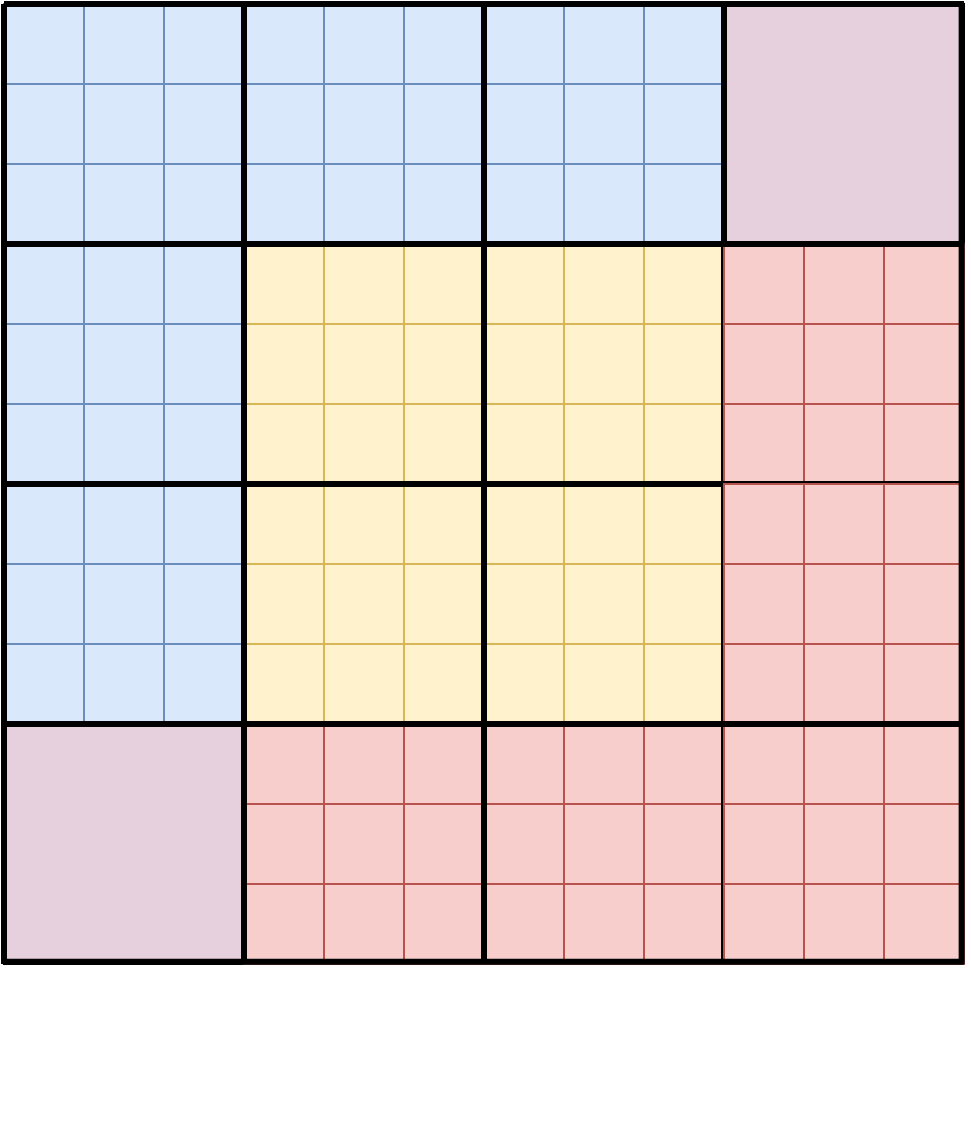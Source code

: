 <mxfile version="24.1.0" type="device">
  <diagram id="7gcUSTIZ7YSJ5vT40chW" name="Page-1">
    <mxGraphModel dx="1434" dy="836" grid="1" gridSize="10" guides="1" tooltips="1" connect="1" arrows="1" fold="1" page="1" pageScale="1" pageWidth="1169" pageHeight="827" math="0" shadow="0">
      <root>
        <mxCell id="0" />
        <mxCell id="1" parent="0" />
        <mxCell id="ttU8PozmgUQWFSr6I-Ll-212" value="" style="rounded=0;whiteSpace=wrap;html=1;fillColor=#E6D0DE;strokeWidth=1;" parent="1" vertex="1">
          <mxGeometry x="520" y="160" width="120" height="120" as="geometry" />
        </mxCell>
        <mxCell id="ttU8PozmgUQWFSr6I-Ll-230" value="" style="rounded=0;whiteSpace=wrap;html=1;fillColor=#E6D0DE;strokeWidth=1;" parent="1" vertex="1">
          <mxGeometry x="160" y="520" width="120" height="120" as="geometry" />
        </mxCell>
        <mxCell id="ttU8PozmgUQWFSr6I-Ll-264" value="" style="group" parent="1" vertex="1" connectable="0">
          <mxGeometry x="160" y="160" width="120" height="120" as="geometry" />
        </mxCell>
        <mxCell id="ttU8PozmgUQWFSr6I-Ll-254" value="&lt;span style=&quot;font-size: 16px;&quot;&gt;&amp;nbsp;&lt;/span&gt;" style="whiteSpace=wrap;html=1;aspect=fixed;container=0;fillColor=#dae8fc;strokeColor=#6c8ebf;" parent="ttU8PozmgUQWFSr6I-Ll-264" vertex="1">
          <mxGeometry width="40" height="40" as="geometry" />
        </mxCell>
        <mxCell id="ttU8PozmgUQWFSr6I-Ll-256" value="&lt;span style=&quot;font-size: 16px;&quot;&gt;&amp;nbsp;&lt;/span&gt;" style="whiteSpace=wrap;html=1;aspect=fixed;container=0;fillColor=#dae8fc;strokeColor=#6c8ebf;" parent="ttU8PozmgUQWFSr6I-Ll-264" vertex="1">
          <mxGeometry x="40" width="40" height="40" as="geometry" />
        </mxCell>
        <mxCell id="ttU8PozmgUQWFSr6I-Ll-257" value="&lt;span style=&quot;font-size: 16px;&quot;&gt;&amp;nbsp;&lt;/span&gt;" style="whiteSpace=wrap;html=1;aspect=fixed;container=0;fillColor=#dae8fc;strokeColor=#6c8ebf;" parent="ttU8PozmgUQWFSr6I-Ll-264" vertex="1">
          <mxGeometry x="80" width="40" height="40" as="geometry" />
        </mxCell>
        <mxCell id="ttU8PozmgUQWFSr6I-Ll-258" value="&lt;span style=&quot;font-size: 16px;&quot;&gt;&amp;nbsp;&lt;/span&gt;" style="whiteSpace=wrap;html=1;aspect=fixed;container=0;fillColor=#dae8fc;strokeColor=#6c8ebf;" parent="ttU8PozmgUQWFSr6I-Ll-264" vertex="1">
          <mxGeometry y="40" width="40" height="40" as="geometry" />
        </mxCell>
        <mxCell id="ttU8PozmgUQWFSr6I-Ll-259" value="&lt;span style=&quot;font-size: 16px;&quot;&gt;&amp;nbsp;&lt;/span&gt;" style="whiteSpace=wrap;html=1;aspect=fixed;container=0;fillColor=#dae8fc;strokeColor=#6c8ebf;" parent="ttU8PozmgUQWFSr6I-Ll-264" vertex="1">
          <mxGeometry x="40" y="40" width="40" height="40" as="geometry" />
        </mxCell>
        <mxCell id="ttU8PozmgUQWFSr6I-Ll-260" value="&lt;span style=&quot;font-size: 16px;&quot;&gt;&amp;nbsp;&lt;/span&gt;" style="whiteSpace=wrap;html=1;aspect=fixed;container=0;fillColor=#dae8fc;strokeColor=#6c8ebf;" parent="ttU8PozmgUQWFSr6I-Ll-264" vertex="1">
          <mxGeometry x="80" y="40" width="40" height="40" as="geometry" />
        </mxCell>
        <mxCell id="ttU8PozmgUQWFSr6I-Ll-261" value="&lt;span style=&quot;font-size: 16px;&quot;&gt;&amp;nbsp;&lt;/span&gt;" style="whiteSpace=wrap;html=1;aspect=fixed;container=0;fillColor=#dae8fc;strokeColor=#6c8ebf;" parent="ttU8PozmgUQWFSr6I-Ll-264" vertex="1">
          <mxGeometry y="80" width="40" height="40" as="geometry" />
        </mxCell>
        <mxCell id="ttU8PozmgUQWFSr6I-Ll-262" value="&lt;span style=&quot;font-size: 16px;&quot;&gt;&amp;nbsp;&lt;/span&gt;" style="whiteSpace=wrap;html=1;aspect=fixed;container=0;fillColor=#dae8fc;strokeColor=#6c8ebf;" parent="ttU8PozmgUQWFSr6I-Ll-264" vertex="1">
          <mxGeometry x="40" y="80" width="40" height="40" as="geometry" />
        </mxCell>
        <mxCell id="ttU8PozmgUQWFSr6I-Ll-263" value="&lt;span style=&quot;font-size: 16px;&quot;&gt;&amp;nbsp;&lt;/span&gt;" style="whiteSpace=wrap;html=1;aspect=fixed;container=0;fillColor=#dae8fc;strokeColor=#6c8ebf;" parent="ttU8PozmgUQWFSr6I-Ll-264" vertex="1">
          <mxGeometry x="80" y="80" width="40" height="40" as="geometry" />
        </mxCell>
        <mxCell id="ttU8PozmgUQWFSr6I-Ll-265" value="" style="group" parent="1" vertex="1" connectable="0">
          <mxGeometry x="280" y="160" width="120" height="120" as="geometry" />
        </mxCell>
        <mxCell id="ttU8PozmgUQWFSr6I-Ll-266" value="&lt;span style=&quot;font-size: 16px;&quot;&gt;&amp;nbsp;&lt;/span&gt;" style="whiteSpace=wrap;html=1;aspect=fixed;container=0;fillColor=#dae8fc;strokeColor=#6c8ebf;" parent="ttU8PozmgUQWFSr6I-Ll-265" vertex="1">
          <mxGeometry width="40" height="40" as="geometry" />
        </mxCell>
        <mxCell id="ttU8PozmgUQWFSr6I-Ll-267" value="&lt;span style=&quot;font-size: 16px;&quot;&gt;&amp;nbsp;&lt;/span&gt;" style="whiteSpace=wrap;html=1;aspect=fixed;container=0;fillColor=#dae8fc;strokeColor=#6c8ebf;" parent="ttU8PozmgUQWFSr6I-Ll-265" vertex="1">
          <mxGeometry x="40" width="40" height="40" as="geometry" />
        </mxCell>
        <mxCell id="ttU8PozmgUQWFSr6I-Ll-268" value="&lt;span style=&quot;font-size: 16px;&quot;&gt;&amp;nbsp;&lt;/span&gt;" style="whiteSpace=wrap;html=1;aspect=fixed;container=0;fillColor=#dae8fc;strokeColor=#6c8ebf;" parent="ttU8PozmgUQWFSr6I-Ll-265" vertex="1">
          <mxGeometry x="80" width="40" height="40" as="geometry" />
        </mxCell>
        <mxCell id="ttU8PozmgUQWFSr6I-Ll-269" value="&lt;span style=&quot;font-size: 16px;&quot;&gt;&amp;nbsp;&lt;/span&gt;" style="whiteSpace=wrap;html=1;aspect=fixed;container=0;fillColor=#dae8fc;strokeColor=#6c8ebf;" parent="ttU8PozmgUQWFSr6I-Ll-265" vertex="1">
          <mxGeometry y="40" width="40" height="40" as="geometry" />
        </mxCell>
        <mxCell id="ttU8PozmgUQWFSr6I-Ll-270" value="&lt;span style=&quot;font-size: 16px;&quot;&gt;&amp;nbsp;&lt;/span&gt;" style="whiteSpace=wrap;html=1;aspect=fixed;container=0;fillColor=#dae8fc;strokeColor=#6c8ebf;" parent="ttU8PozmgUQWFSr6I-Ll-265" vertex="1">
          <mxGeometry x="40" y="40" width="40" height="40" as="geometry" />
        </mxCell>
        <mxCell id="ttU8PozmgUQWFSr6I-Ll-271" value="&lt;span style=&quot;font-size: 16px;&quot;&gt;&amp;nbsp;&lt;/span&gt;" style="whiteSpace=wrap;html=1;aspect=fixed;container=0;fillColor=#dae8fc;strokeColor=#6c8ebf;" parent="ttU8PozmgUQWFSr6I-Ll-265" vertex="1">
          <mxGeometry x="80" y="40" width="40" height="40" as="geometry" />
        </mxCell>
        <mxCell id="ttU8PozmgUQWFSr6I-Ll-272" value="&lt;span style=&quot;font-size: 16px;&quot;&gt;&amp;nbsp;&lt;/span&gt;" style="whiteSpace=wrap;html=1;aspect=fixed;container=0;fillColor=#dae8fc;strokeColor=#6c8ebf;" parent="ttU8PozmgUQWFSr6I-Ll-265" vertex="1">
          <mxGeometry y="80" width="40" height="40" as="geometry" />
        </mxCell>
        <mxCell id="ttU8PozmgUQWFSr6I-Ll-273" value="&lt;span style=&quot;font-size: 16px;&quot;&gt;&amp;nbsp;&lt;/span&gt;" style="whiteSpace=wrap;html=1;aspect=fixed;container=0;fillColor=#dae8fc;strokeColor=#6c8ebf;" parent="ttU8PozmgUQWFSr6I-Ll-265" vertex="1">
          <mxGeometry x="40" y="80" width="40" height="40" as="geometry" />
        </mxCell>
        <mxCell id="ttU8PozmgUQWFSr6I-Ll-274" value="&lt;span style=&quot;font-size: 16px;&quot;&gt;&amp;nbsp;&lt;/span&gt;" style="whiteSpace=wrap;html=1;aspect=fixed;container=0;fillColor=#dae8fc;strokeColor=#6c8ebf;" parent="ttU8PozmgUQWFSr6I-Ll-265" vertex="1">
          <mxGeometry x="80" y="80" width="40" height="40" as="geometry" />
        </mxCell>
        <mxCell id="ttU8PozmgUQWFSr6I-Ll-275" value="" style="group" parent="1" vertex="1" connectable="0">
          <mxGeometry x="400" y="160" width="120" height="120" as="geometry" />
        </mxCell>
        <mxCell id="ttU8PozmgUQWFSr6I-Ll-276" value="&lt;span style=&quot;font-size: 16px;&quot;&gt;&amp;nbsp;&lt;/span&gt;" style="whiteSpace=wrap;html=1;aspect=fixed;container=0;fillColor=#dae8fc;strokeColor=#6c8ebf;" parent="ttU8PozmgUQWFSr6I-Ll-275" vertex="1">
          <mxGeometry width="40" height="40" as="geometry" />
        </mxCell>
        <mxCell id="ttU8PozmgUQWFSr6I-Ll-277" value="&lt;span style=&quot;font-size: 16px;&quot;&gt;&amp;nbsp;&lt;/span&gt;" style="whiteSpace=wrap;html=1;aspect=fixed;container=0;fillColor=#dae8fc;strokeColor=#6c8ebf;" parent="ttU8PozmgUQWFSr6I-Ll-275" vertex="1">
          <mxGeometry x="40" width="40" height="40" as="geometry" />
        </mxCell>
        <mxCell id="ttU8PozmgUQWFSr6I-Ll-278" value="&lt;span style=&quot;font-size: 16px;&quot;&gt;&amp;nbsp;&lt;/span&gt;" style="whiteSpace=wrap;html=1;aspect=fixed;container=0;fillColor=#dae8fc;strokeColor=#6c8ebf;" parent="ttU8PozmgUQWFSr6I-Ll-275" vertex="1">
          <mxGeometry x="80" width="40" height="40" as="geometry" />
        </mxCell>
        <mxCell id="ttU8PozmgUQWFSr6I-Ll-279" value="&lt;span style=&quot;font-size: 16px;&quot;&gt;&amp;nbsp;&lt;/span&gt;" style="whiteSpace=wrap;html=1;aspect=fixed;container=0;fillColor=#dae8fc;strokeColor=#6c8ebf;" parent="ttU8PozmgUQWFSr6I-Ll-275" vertex="1">
          <mxGeometry y="40" width="40" height="40" as="geometry" />
        </mxCell>
        <mxCell id="ttU8PozmgUQWFSr6I-Ll-280" value="&lt;span style=&quot;font-size: 16px;&quot;&gt;&amp;nbsp;&lt;/span&gt;" style="whiteSpace=wrap;html=1;aspect=fixed;container=0;fillColor=#dae8fc;strokeColor=#6c8ebf;" parent="ttU8PozmgUQWFSr6I-Ll-275" vertex="1">
          <mxGeometry x="40" y="40" width="40" height="40" as="geometry" />
        </mxCell>
        <mxCell id="ttU8PozmgUQWFSr6I-Ll-281" value="&lt;span style=&quot;font-size: 16px;&quot;&gt;&amp;nbsp;&lt;/span&gt;" style="whiteSpace=wrap;html=1;aspect=fixed;container=0;fillColor=#dae8fc;strokeColor=#6c8ebf;" parent="ttU8PozmgUQWFSr6I-Ll-275" vertex="1">
          <mxGeometry x="80" y="40" width="40" height="40" as="geometry" />
        </mxCell>
        <mxCell id="ttU8PozmgUQWFSr6I-Ll-282" value="&lt;span style=&quot;font-size: 16px;&quot;&gt;&amp;nbsp;&lt;/span&gt;" style="whiteSpace=wrap;html=1;aspect=fixed;container=0;fillColor=#dae8fc;strokeColor=#6c8ebf;" parent="ttU8PozmgUQWFSr6I-Ll-275" vertex="1">
          <mxGeometry y="80" width="40" height="40" as="geometry" />
        </mxCell>
        <mxCell id="ttU8PozmgUQWFSr6I-Ll-283" value="&lt;span style=&quot;font-size: 16px;&quot;&gt;&amp;nbsp;&lt;/span&gt;" style="whiteSpace=wrap;html=1;aspect=fixed;container=0;fillColor=#dae8fc;strokeColor=#6c8ebf;" parent="ttU8PozmgUQWFSr6I-Ll-275" vertex="1">
          <mxGeometry x="40" y="80" width="40" height="40" as="geometry" />
        </mxCell>
        <mxCell id="ttU8PozmgUQWFSr6I-Ll-284" value="&lt;span style=&quot;font-size: 16px;&quot;&gt;&amp;nbsp;&lt;/span&gt;" style="whiteSpace=wrap;html=1;aspect=fixed;container=0;fillColor=#dae8fc;strokeColor=#6c8ebf;" parent="ttU8PozmgUQWFSr6I-Ll-275" vertex="1">
          <mxGeometry x="80" y="80" width="40" height="40" as="geometry" />
        </mxCell>
        <mxCell id="ttU8PozmgUQWFSr6I-Ll-295" value="" style="group" parent="1" vertex="1" connectable="0">
          <mxGeometry x="160" y="280" width="120" height="120" as="geometry" />
        </mxCell>
        <mxCell id="ttU8PozmgUQWFSr6I-Ll-296" value="&lt;span style=&quot;font-size: 16px;&quot;&gt;&amp;nbsp;&lt;/span&gt;" style="whiteSpace=wrap;html=1;aspect=fixed;container=0;fillColor=#dae8fc;strokeColor=#6c8ebf;" parent="ttU8PozmgUQWFSr6I-Ll-295" vertex="1">
          <mxGeometry width="40" height="40" as="geometry" />
        </mxCell>
        <mxCell id="ttU8PozmgUQWFSr6I-Ll-297" value="&lt;span style=&quot;font-size: 16px;&quot;&gt;&amp;nbsp;&lt;/span&gt;" style="whiteSpace=wrap;html=1;aspect=fixed;container=0;fillColor=#dae8fc;strokeColor=#6c8ebf;" parent="ttU8PozmgUQWFSr6I-Ll-295" vertex="1">
          <mxGeometry x="40" width="40" height="40" as="geometry" />
        </mxCell>
        <mxCell id="ttU8PozmgUQWFSr6I-Ll-298" value="&lt;span style=&quot;font-size: 16px;&quot;&gt;&amp;nbsp;&lt;/span&gt;" style="whiteSpace=wrap;html=1;aspect=fixed;container=0;fillColor=#dae8fc;strokeColor=#6c8ebf;" parent="ttU8PozmgUQWFSr6I-Ll-295" vertex="1">
          <mxGeometry x="80" width="40" height="40" as="geometry" />
        </mxCell>
        <mxCell id="ttU8PozmgUQWFSr6I-Ll-299" value="&lt;span style=&quot;font-size: 16px;&quot;&gt;&amp;nbsp;&lt;/span&gt;" style="whiteSpace=wrap;html=1;aspect=fixed;container=0;fillColor=#dae8fc;strokeColor=#6c8ebf;" parent="ttU8PozmgUQWFSr6I-Ll-295" vertex="1">
          <mxGeometry y="40" width="40" height="40" as="geometry" />
        </mxCell>
        <mxCell id="ttU8PozmgUQWFSr6I-Ll-300" value="&lt;span style=&quot;font-size: 16px;&quot;&gt;&amp;nbsp;&lt;/span&gt;" style="whiteSpace=wrap;html=1;aspect=fixed;container=0;fillColor=#dae8fc;strokeColor=#6c8ebf;" parent="ttU8PozmgUQWFSr6I-Ll-295" vertex="1">
          <mxGeometry x="40" y="40" width="40" height="40" as="geometry" />
        </mxCell>
        <mxCell id="ttU8PozmgUQWFSr6I-Ll-301" value="&lt;span style=&quot;font-size: 16px;&quot;&gt;&amp;nbsp;&lt;/span&gt;" style="whiteSpace=wrap;html=1;aspect=fixed;container=0;fillColor=#dae8fc;strokeColor=#6c8ebf;" parent="ttU8PozmgUQWFSr6I-Ll-295" vertex="1">
          <mxGeometry x="80" y="40" width="40" height="40" as="geometry" />
        </mxCell>
        <mxCell id="ttU8PozmgUQWFSr6I-Ll-302" value="&lt;span style=&quot;font-size: 16px;&quot;&gt;&amp;nbsp;&lt;/span&gt;" style="whiteSpace=wrap;html=1;aspect=fixed;container=0;fillColor=#dae8fc;strokeColor=#6c8ebf;" parent="ttU8PozmgUQWFSr6I-Ll-295" vertex="1">
          <mxGeometry y="80" width="40" height="40" as="geometry" />
        </mxCell>
        <mxCell id="ttU8PozmgUQWFSr6I-Ll-303" value="&lt;span style=&quot;font-size: 16px;&quot;&gt;&amp;nbsp;&lt;/span&gt;" style="whiteSpace=wrap;html=1;aspect=fixed;container=0;fillColor=#dae8fc;strokeColor=#6c8ebf;" parent="ttU8PozmgUQWFSr6I-Ll-295" vertex="1">
          <mxGeometry x="40" y="80" width="40" height="40" as="geometry" />
        </mxCell>
        <mxCell id="ttU8PozmgUQWFSr6I-Ll-304" value="&lt;span style=&quot;font-size: 16px;&quot;&gt;&amp;nbsp;&lt;/span&gt;" style="whiteSpace=wrap;html=1;aspect=fixed;container=0;fillColor=#dae8fc;strokeColor=#6c8ebf;" parent="ttU8PozmgUQWFSr6I-Ll-295" vertex="1">
          <mxGeometry x="80" y="80" width="40" height="40" as="geometry" />
        </mxCell>
        <mxCell id="ttU8PozmgUQWFSr6I-Ll-305" value="" style="group" parent="1" vertex="1" connectable="0">
          <mxGeometry x="280" y="280" width="120" height="120" as="geometry" />
        </mxCell>
        <mxCell id="ttU8PozmgUQWFSr6I-Ll-306" value="&lt;span style=&quot;font-size: 16px;&quot;&gt;&amp;nbsp;&lt;/span&gt;" style="whiteSpace=wrap;html=1;aspect=fixed;container=0;fillColor=#fff2cc;strokeColor=#d6b656;" parent="ttU8PozmgUQWFSr6I-Ll-305" vertex="1">
          <mxGeometry width="40" height="40" as="geometry" />
        </mxCell>
        <mxCell id="ttU8PozmgUQWFSr6I-Ll-307" value="&lt;span style=&quot;font-size: 16px;&quot;&gt;&amp;nbsp;&lt;/span&gt;" style="whiteSpace=wrap;html=1;aspect=fixed;container=0;fillColor=#fff2cc;strokeColor=#d6b656;" parent="ttU8PozmgUQWFSr6I-Ll-305" vertex="1">
          <mxGeometry x="40" width="40" height="40" as="geometry" />
        </mxCell>
        <mxCell id="ttU8PozmgUQWFSr6I-Ll-308" value="&lt;span style=&quot;font-size: 16px;&quot;&gt;&amp;nbsp;&lt;/span&gt;" style="whiteSpace=wrap;html=1;aspect=fixed;container=0;fillColor=#fff2cc;strokeColor=#d6b656;" parent="ttU8PozmgUQWFSr6I-Ll-305" vertex="1">
          <mxGeometry x="80" width="40" height="40" as="geometry" />
        </mxCell>
        <mxCell id="ttU8PozmgUQWFSr6I-Ll-309" value="&lt;span style=&quot;font-size: 16px;&quot;&gt;&amp;nbsp;&lt;/span&gt;" style="whiteSpace=wrap;html=1;aspect=fixed;container=0;fillColor=#fff2cc;strokeColor=#d6b656;" parent="ttU8PozmgUQWFSr6I-Ll-305" vertex="1">
          <mxGeometry y="40" width="40" height="40" as="geometry" />
        </mxCell>
        <mxCell id="ttU8PozmgUQWFSr6I-Ll-310" value="&lt;span style=&quot;font-size: 16px;&quot;&gt;&amp;nbsp;&lt;/span&gt;" style="whiteSpace=wrap;html=1;aspect=fixed;container=0;fillColor=#fff2cc;strokeColor=#d6b656;" parent="ttU8PozmgUQWFSr6I-Ll-305" vertex="1">
          <mxGeometry x="40" y="40" width="40" height="40" as="geometry" />
        </mxCell>
        <mxCell id="ttU8PozmgUQWFSr6I-Ll-311" value="&lt;span style=&quot;font-size: 16px;&quot;&gt;&amp;nbsp;&lt;/span&gt;" style="whiteSpace=wrap;html=1;aspect=fixed;container=0;fillColor=#fff2cc;strokeColor=#d6b656;" parent="ttU8PozmgUQWFSr6I-Ll-305" vertex="1">
          <mxGeometry x="80" y="40" width="40" height="40" as="geometry" />
        </mxCell>
        <mxCell id="ttU8PozmgUQWFSr6I-Ll-312" value="&lt;span style=&quot;font-size: 16px;&quot;&gt;&amp;nbsp;&lt;/span&gt;" style="whiteSpace=wrap;html=1;aspect=fixed;container=0;fillColor=#fff2cc;strokeColor=#d6b656;" parent="ttU8PozmgUQWFSr6I-Ll-305" vertex="1">
          <mxGeometry y="80" width="40" height="40" as="geometry" />
        </mxCell>
        <mxCell id="ttU8PozmgUQWFSr6I-Ll-313" value="&lt;span style=&quot;font-size: 16px;&quot;&gt;&amp;nbsp;&lt;/span&gt;" style="whiteSpace=wrap;html=1;aspect=fixed;container=0;fillColor=#fff2cc;strokeColor=#d6b656;" parent="ttU8PozmgUQWFSr6I-Ll-305" vertex="1">
          <mxGeometry x="40" y="80" width="40" height="40" as="geometry" />
        </mxCell>
        <mxCell id="ttU8PozmgUQWFSr6I-Ll-314" value="&lt;span style=&quot;font-size: 16px;&quot;&gt;&amp;nbsp;&lt;/span&gt;" style="whiteSpace=wrap;html=1;aspect=fixed;container=0;fillColor=#fff2cc;strokeColor=#d6b656;" parent="ttU8PozmgUQWFSr6I-Ll-305" vertex="1">
          <mxGeometry x="80" y="80" width="40" height="40" as="geometry" />
        </mxCell>
        <mxCell id="ttU8PozmgUQWFSr6I-Ll-315" value="" style="group" parent="1" vertex="1" connectable="0">
          <mxGeometry x="400" y="280" width="120" height="240" as="geometry" />
        </mxCell>
        <mxCell id="ttU8PozmgUQWFSr6I-Ll-316" value="&lt;span style=&quot;font-size: 16px;&quot;&gt;&amp;nbsp;&lt;/span&gt;" style="whiteSpace=wrap;html=1;aspect=fixed;container=0;fillColor=#fff2cc;strokeColor=#d6b656;" parent="ttU8PozmgUQWFSr6I-Ll-315" vertex="1">
          <mxGeometry width="40" height="40" as="geometry" />
        </mxCell>
        <mxCell id="ttU8PozmgUQWFSr6I-Ll-317" value="&lt;span style=&quot;font-size: 16px;&quot;&gt;&amp;nbsp;&lt;/span&gt;" style="whiteSpace=wrap;html=1;aspect=fixed;container=0;fillColor=#fff2cc;strokeColor=#d6b656;" parent="ttU8PozmgUQWFSr6I-Ll-315" vertex="1">
          <mxGeometry x="40" width="40" height="40" as="geometry" />
        </mxCell>
        <mxCell id="ttU8PozmgUQWFSr6I-Ll-318" value="&lt;span style=&quot;font-size: 16px;&quot;&gt;&amp;nbsp;&lt;/span&gt;" style="whiteSpace=wrap;html=1;aspect=fixed;container=0;fillColor=#fff2cc;strokeColor=#d6b656;" parent="ttU8PozmgUQWFSr6I-Ll-315" vertex="1">
          <mxGeometry x="80" width="40" height="40" as="geometry" />
        </mxCell>
        <mxCell id="ttU8PozmgUQWFSr6I-Ll-319" value="&lt;span style=&quot;font-size: 16px;&quot;&gt;&amp;nbsp;&lt;/span&gt;" style="whiteSpace=wrap;html=1;aspect=fixed;container=0;fillColor=#fff2cc;strokeColor=#d6b656;" parent="ttU8PozmgUQWFSr6I-Ll-315" vertex="1">
          <mxGeometry y="40" width="40" height="40" as="geometry" />
        </mxCell>
        <mxCell id="ttU8PozmgUQWFSr6I-Ll-320" value="&lt;span style=&quot;font-size: 16px;&quot;&gt;&amp;nbsp;&lt;/span&gt;" style="whiteSpace=wrap;html=1;aspect=fixed;container=0;fillColor=#fff2cc;strokeColor=#d6b656;" parent="ttU8PozmgUQWFSr6I-Ll-315" vertex="1">
          <mxGeometry x="40" y="40" width="40" height="40" as="geometry" />
        </mxCell>
        <mxCell id="ttU8PozmgUQWFSr6I-Ll-321" value="&lt;span style=&quot;font-size: 16px;&quot;&gt;&amp;nbsp;&lt;/span&gt;" style="whiteSpace=wrap;html=1;aspect=fixed;container=0;fillColor=#fff2cc;strokeColor=#d6b656;" parent="ttU8PozmgUQWFSr6I-Ll-315" vertex="1">
          <mxGeometry x="80" y="40" width="40" height="40" as="geometry" />
        </mxCell>
        <mxCell id="ttU8PozmgUQWFSr6I-Ll-322" value="&lt;span style=&quot;font-size: 16px;&quot;&gt;&amp;nbsp;&lt;/span&gt;" style="whiteSpace=wrap;html=1;aspect=fixed;container=0;fillColor=#fff2cc;strokeColor=#d6b656;" parent="ttU8PozmgUQWFSr6I-Ll-315" vertex="1">
          <mxGeometry y="80" width="40" height="40" as="geometry" />
        </mxCell>
        <mxCell id="ttU8PozmgUQWFSr6I-Ll-323" value="&lt;span style=&quot;font-size: 16px;&quot;&gt;&amp;nbsp;&lt;/span&gt;" style="whiteSpace=wrap;html=1;aspect=fixed;container=0;fillColor=#fff2cc;strokeColor=#d6b656;" parent="ttU8PozmgUQWFSr6I-Ll-315" vertex="1">
          <mxGeometry x="40" y="80" width="40" height="40" as="geometry" />
        </mxCell>
        <mxCell id="ttU8PozmgUQWFSr6I-Ll-324" value="&lt;span style=&quot;font-size: 16px;&quot;&gt;&amp;nbsp;&lt;/span&gt;" style="whiteSpace=wrap;html=1;aspect=fixed;container=0;fillColor=#fff2cc;strokeColor=#d6b656;" parent="ttU8PozmgUQWFSr6I-Ll-315" vertex="1">
          <mxGeometry x="80" y="80" width="40" height="40" as="geometry" />
        </mxCell>
        <mxCell id="ttU8PozmgUQWFSr6I-Ll-325" value="" style="group" parent="1" vertex="1" connectable="0">
          <mxGeometry x="160" y="400" width="120" height="120" as="geometry" />
        </mxCell>
        <mxCell id="ttU8PozmgUQWFSr6I-Ll-326" value="&lt;span style=&quot;font-size: 16px;&quot;&gt;&amp;nbsp;&lt;/span&gt;" style="whiteSpace=wrap;html=1;aspect=fixed;container=0;fillColor=#dae8fc;strokeColor=#6c8ebf;" parent="ttU8PozmgUQWFSr6I-Ll-325" vertex="1">
          <mxGeometry width="40" height="40" as="geometry" />
        </mxCell>
        <mxCell id="ttU8PozmgUQWFSr6I-Ll-327" value="&lt;span style=&quot;font-size: 16px;&quot;&gt;&amp;nbsp;&lt;/span&gt;" style="whiteSpace=wrap;html=1;aspect=fixed;container=0;fillColor=#dae8fc;strokeColor=#6c8ebf;" parent="ttU8PozmgUQWFSr6I-Ll-325" vertex="1">
          <mxGeometry x="40" width="40" height="40" as="geometry" />
        </mxCell>
        <mxCell id="ttU8PozmgUQWFSr6I-Ll-328" value="&lt;span style=&quot;font-size: 16px;&quot;&gt;&amp;nbsp;&lt;/span&gt;" style="whiteSpace=wrap;html=1;aspect=fixed;container=0;fillColor=#dae8fc;strokeColor=#6c8ebf;" parent="ttU8PozmgUQWFSr6I-Ll-325" vertex="1">
          <mxGeometry x="80" width="40" height="40" as="geometry" />
        </mxCell>
        <mxCell id="ttU8PozmgUQWFSr6I-Ll-329" value="&lt;span style=&quot;font-size: 16px;&quot;&gt;&amp;nbsp;&lt;/span&gt;" style="whiteSpace=wrap;html=1;aspect=fixed;container=0;fillColor=#dae8fc;strokeColor=#6c8ebf;" parent="ttU8PozmgUQWFSr6I-Ll-325" vertex="1">
          <mxGeometry y="40" width="40" height="40" as="geometry" />
        </mxCell>
        <mxCell id="ttU8PozmgUQWFSr6I-Ll-330" value="&lt;span style=&quot;font-size: 16px;&quot;&gt;&amp;nbsp;&lt;/span&gt;" style="whiteSpace=wrap;html=1;aspect=fixed;container=0;fillColor=#dae8fc;strokeColor=#6c8ebf;" parent="ttU8PozmgUQWFSr6I-Ll-325" vertex="1">
          <mxGeometry x="40" y="40" width="40" height="40" as="geometry" />
        </mxCell>
        <mxCell id="ttU8PozmgUQWFSr6I-Ll-331" value="&lt;span style=&quot;font-size: 16px;&quot;&gt;&amp;nbsp;&lt;/span&gt;" style="whiteSpace=wrap;html=1;aspect=fixed;container=0;fillColor=#dae8fc;strokeColor=#6c8ebf;" parent="ttU8PozmgUQWFSr6I-Ll-325" vertex="1">
          <mxGeometry x="80" y="40" width="40" height="40" as="geometry" />
        </mxCell>
        <mxCell id="ttU8PozmgUQWFSr6I-Ll-332" value="&lt;span style=&quot;font-size: 16px;&quot;&gt;&amp;nbsp;&lt;/span&gt;" style="whiteSpace=wrap;html=1;aspect=fixed;container=0;fillColor=#dae8fc;strokeColor=#6c8ebf;" parent="ttU8PozmgUQWFSr6I-Ll-325" vertex="1">
          <mxGeometry y="80" width="40" height="40" as="geometry" />
        </mxCell>
        <mxCell id="ttU8PozmgUQWFSr6I-Ll-333" value="&lt;span style=&quot;font-size: 16px;&quot;&gt;&amp;nbsp;&lt;/span&gt;" style="whiteSpace=wrap;html=1;aspect=fixed;container=0;fillColor=#dae8fc;strokeColor=#6c8ebf;" parent="ttU8PozmgUQWFSr6I-Ll-325" vertex="1">
          <mxGeometry x="40" y="80" width="40" height="40" as="geometry" />
        </mxCell>
        <mxCell id="ttU8PozmgUQWFSr6I-Ll-334" value="&lt;span style=&quot;font-size: 16px;&quot;&gt;&amp;nbsp;&lt;/span&gt;" style="whiteSpace=wrap;html=1;aspect=fixed;container=0;fillColor=#dae8fc;strokeColor=#6c8ebf;" parent="ttU8PozmgUQWFSr6I-Ll-325" vertex="1">
          <mxGeometry x="80" y="80" width="40" height="40" as="geometry" />
        </mxCell>
        <mxCell id="ttU8PozmgUQWFSr6I-Ll-335" value="" style="group" parent="1" vertex="1" connectable="0">
          <mxGeometry x="280" y="400" width="120" height="120" as="geometry" />
        </mxCell>
        <mxCell id="ttU8PozmgUQWFSr6I-Ll-336" value="&lt;span style=&quot;font-size: 16px;&quot;&gt;&amp;nbsp;&lt;/span&gt;" style="whiteSpace=wrap;html=1;aspect=fixed;container=0;fillColor=#fff2cc;strokeColor=#d6b656;" parent="ttU8PozmgUQWFSr6I-Ll-335" vertex="1">
          <mxGeometry width="40" height="40" as="geometry" />
        </mxCell>
        <mxCell id="ttU8PozmgUQWFSr6I-Ll-337" value="&lt;span style=&quot;font-size: 16px;&quot;&gt;&amp;nbsp;&lt;/span&gt;" style="whiteSpace=wrap;html=1;aspect=fixed;container=0;fillColor=#fff2cc;strokeColor=#d6b656;" parent="ttU8PozmgUQWFSr6I-Ll-335" vertex="1">
          <mxGeometry x="40" width="40" height="40" as="geometry" />
        </mxCell>
        <mxCell id="ttU8PozmgUQWFSr6I-Ll-338" value="&lt;span style=&quot;font-size: 16px;&quot;&gt;&amp;nbsp;&lt;/span&gt;" style="whiteSpace=wrap;html=1;aspect=fixed;container=0;fillColor=#fff2cc;strokeColor=#d6b656;" parent="ttU8PozmgUQWFSr6I-Ll-335" vertex="1">
          <mxGeometry x="80" width="40" height="40" as="geometry" />
        </mxCell>
        <mxCell id="ttU8PozmgUQWFSr6I-Ll-339" value="&lt;span style=&quot;font-size: 16px;&quot;&gt;&amp;nbsp;&lt;/span&gt;" style="whiteSpace=wrap;html=1;aspect=fixed;container=0;fillColor=#fff2cc;strokeColor=#d6b656;" parent="ttU8PozmgUQWFSr6I-Ll-335" vertex="1">
          <mxGeometry y="40" width="40" height="40" as="geometry" />
        </mxCell>
        <mxCell id="ttU8PozmgUQWFSr6I-Ll-340" value="&lt;span style=&quot;font-size: 16px;&quot;&gt;&amp;nbsp;&lt;/span&gt;" style="whiteSpace=wrap;html=1;aspect=fixed;container=0;fillColor=#fff2cc;strokeColor=#d6b656;" parent="ttU8PozmgUQWFSr6I-Ll-335" vertex="1">
          <mxGeometry x="40" y="40" width="40" height="40" as="geometry" />
        </mxCell>
        <mxCell id="ttU8PozmgUQWFSr6I-Ll-341" value="&lt;span style=&quot;font-size: 16px;&quot;&gt;&amp;nbsp;&lt;/span&gt;" style="whiteSpace=wrap;html=1;aspect=fixed;container=0;fillColor=#fff2cc;strokeColor=#d6b656;" parent="ttU8PozmgUQWFSr6I-Ll-335" vertex="1">
          <mxGeometry x="80" y="40" width="40" height="40" as="geometry" />
        </mxCell>
        <mxCell id="ttU8PozmgUQWFSr6I-Ll-342" value="&lt;span style=&quot;font-size: 16px;&quot;&gt;&amp;nbsp;&lt;/span&gt;" style="whiteSpace=wrap;html=1;aspect=fixed;container=0;fillColor=#fff2cc;strokeColor=#d6b656;" parent="ttU8PozmgUQWFSr6I-Ll-335" vertex="1">
          <mxGeometry y="80" width="40" height="40" as="geometry" />
        </mxCell>
        <mxCell id="ttU8PozmgUQWFSr6I-Ll-343" value="&lt;span style=&quot;font-size: 16px;&quot;&gt;&amp;nbsp;&lt;/span&gt;" style="whiteSpace=wrap;html=1;aspect=fixed;container=0;fillColor=#fff2cc;strokeColor=#d6b656;" parent="ttU8PozmgUQWFSr6I-Ll-335" vertex="1">
          <mxGeometry x="40" y="80" width="40" height="40" as="geometry" />
        </mxCell>
        <mxCell id="ttU8PozmgUQWFSr6I-Ll-344" value="&lt;span style=&quot;font-size: 16px;&quot;&gt;&amp;nbsp;&lt;/span&gt;" style="whiteSpace=wrap;html=1;aspect=fixed;container=0;fillColor=#fff2cc;strokeColor=#d6b656;" parent="ttU8PozmgUQWFSr6I-Ll-335" vertex="1">
          <mxGeometry x="80" y="80" width="40" height="40" as="geometry" />
        </mxCell>
        <mxCell id="ttU8PozmgUQWFSr6I-Ll-345" value="" style="group" parent="1" vertex="1" connectable="0">
          <mxGeometry x="400" y="400" width="120" height="120" as="geometry" />
        </mxCell>
        <mxCell id="ttU8PozmgUQWFSr6I-Ll-346" value="&lt;span style=&quot;font-size: 16px;&quot;&gt;&amp;nbsp;&lt;/span&gt;" style="whiteSpace=wrap;html=1;aspect=fixed;container=0;fillColor=#fff2cc;strokeColor=#d6b656;" parent="ttU8PozmgUQWFSr6I-Ll-345" vertex="1">
          <mxGeometry width="40" height="40" as="geometry" />
        </mxCell>
        <mxCell id="ttU8PozmgUQWFSr6I-Ll-347" value="&lt;span style=&quot;font-size: 16px;&quot;&gt;&amp;nbsp;&lt;/span&gt;" style="whiteSpace=wrap;html=1;aspect=fixed;container=0;fillColor=#fff2cc;strokeColor=#d6b656;" parent="ttU8PozmgUQWFSr6I-Ll-345" vertex="1">
          <mxGeometry x="40" width="40" height="40" as="geometry" />
        </mxCell>
        <mxCell id="ttU8PozmgUQWFSr6I-Ll-348" value="&lt;span style=&quot;font-size: 16px;&quot;&gt;&amp;nbsp;&lt;/span&gt;" style="whiteSpace=wrap;html=1;aspect=fixed;container=0;fillColor=#fff2cc;strokeColor=#d6b656;" parent="ttU8PozmgUQWFSr6I-Ll-345" vertex="1">
          <mxGeometry x="80" width="40" height="40" as="geometry" />
        </mxCell>
        <mxCell id="ttU8PozmgUQWFSr6I-Ll-349" value="&lt;span style=&quot;font-size: 16px;&quot;&gt;&amp;nbsp;&lt;/span&gt;" style="whiteSpace=wrap;html=1;aspect=fixed;container=0;fillColor=#fff2cc;strokeColor=#d6b656;" parent="ttU8PozmgUQWFSr6I-Ll-345" vertex="1">
          <mxGeometry y="40" width="40" height="40" as="geometry" />
        </mxCell>
        <mxCell id="ttU8PozmgUQWFSr6I-Ll-350" value="&lt;span style=&quot;font-size: 16px;&quot;&gt;&amp;nbsp;&lt;/span&gt;" style="whiteSpace=wrap;html=1;aspect=fixed;container=0;fillColor=#fff2cc;strokeColor=#d6b656;" parent="ttU8PozmgUQWFSr6I-Ll-345" vertex="1">
          <mxGeometry x="40" y="40" width="40" height="40" as="geometry" />
        </mxCell>
        <mxCell id="ttU8PozmgUQWFSr6I-Ll-351" value="&lt;span style=&quot;font-size: 16px;&quot;&gt;&amp;nbsp;&lt;/span&gt;" style="whiteSpace=wrap;html=1;aspect=fixed;container=0;fillColor=#fff2cc;strokeColor=#d6b656;" parent="ttU8PozmgUQWFSr6I-Ll-345" vertex="1">
          <mxGeometry x="80" y="40" width="40" height="40" as="geometry" />
        </mxCell>
        <mxCell id="ttU8PozmgUQWFSr6I-Ll-352" value="&lt;span style=&quot;font-size: 16px;&quot;&gt;&amp;nbsp;&lt;/span&gt;" style="whiteSpace=wrap;html=1;aspect=fixed;container=0;fillColor=#fff2cc;strokeColor=#d6b656;" parent="ttU8PozmgUQWFSr6I-Ll-345" vertex="1">
          <mxGeometry y="80" width="40" height="40" as="geometry" />
        </mxCell>
        <mxCell id="ttU8PozmgUQWFSr6I-Ll-353" value="&lt;span style=&quot;font-size: 16px;&quot;&gt;&amp;nbsp;&lt;/span&gt;" style="whiteSpace=wrap;html=1;aspect=fixed;container=0;fillColor=#fff2cc;strokeColor=#d6b656;" parent="ttU8PozmgUQWFSr6I-Ll-345" vertex="1">
          <mxGeometry x="40" y="80" width="40" height="40" as="geometry" />
        </mxCell>
        <mxCell id="ttU8PozmgUQWFSr6I-Ll-354" value="&lt;span style=&quot;font-size: 16px;&quot;&gt;&amp;nbsp;&lt;/span&gt;" style="whiteSpace=wrap;html=1;aspect=fixed;container=0;fillColor=#fff2cc;strokeColor=#d6b656;" parent="ttU8PozmgUQWFSr6I-Ll-345" vertex="1">
          <mxGeometry x="80" y="80" width="40" height="40" as="geometry" />
        </mxCell>
        <mxCell id="ttU8PozmgUQWFSr6I-Ll-355" value="" style="group" parent="1" vertex="1" connectable="0">
          <mxGeometry x="280" y="520" width="120" height="120" as="geometry" />
        </mxCell>
        <mxCell id="ttU8PozmgUQWFSr6I-Ll-356" value="&lt;span style=&quot;font-size: 16px;&quot;&gt;&amp;nbsp;&lt;/span&gt;" style="whiteSpace=wrap;html=1;aspect=fixed;container=0;fillColor=#f8cecc;strokeColor=#b85450;" parent="ttU8PozmgUQWFSr6I-Ll-355" vertex="1">
          <mxGeometry width="40" height="40" as="geometry" />
        </mxCell>
        <mxCell id="ttU8PozmgUQWFSr6I-Ll-357" value="&lt;span style=&quot;font-size: 16px;&quot;&gt;&amp;nbsp;&lt;/span&gt;" style="whiteSpace=wrap;html=1;aspect=fixed;container=0;fillColor=#f8cecc;strokeColor=#b85450;" parent="ttU8PozmgUQWFSr6I-Ll-355" vertex="1">
          <mxGeometry x="40" width="40" height="40" as="geometry" />
        </mxCell>
        <mxCell id="ttU8PozmgUQWFSr6I-Ll-358" value="&lt;span style=&quot;font-size: 16px;&quot;&gt;&amp;nbsp;&lt;/span&gt;" style="whiteSpace=wrap;html=1;aspect=fixed;container=0;fillColor=#f8cecc;strokeColor=#b85450;" parent="ttU8PozmgUQWFSr6I-Ll-355" vertex="1">
          <mxGeometry x="80" width="40" height="40" as="geometry" />
        </mxCell>
        <mxCell id="ttU8PozmgUQWFSr6I-Ll-359" value="&lt;span style=&quot;font-size: 16px;&quot;&gt;&amp;nbsp;&lt;/span&gt;" style="whiteSpace=wrap;html=1;aspect=fixed;container=0;fillColor=#f8cecc;strokeColor=#b85450;" parent="ttU8PozmgUQWFSr6I-Ll-355" vertex="1">
          <mxGeometry y="40" width="40" height="40" as="geometry" />
        </mxCell>
        <mxCell id="ttU8PozmgUQWFSr6I-Ll-360" value="&lt;span style=&quot;font-size: 16px;&quot;&gt;&amp;nbsp;&lt;/span&gt;" style="whiteSpace=wrap;html=1;aspect=fixed;container=0;fillColor=#f8cecc;strokeColor=#b85450;" parent="ttU8PozmgUQWFSr6I-Ll-355" vertex="1">
          <mxGeometry x="40" y="40" width="40" height="40" as="geometry" />
        </mxCell>
        <mxCell id="ttU8PozmgUQWFSr6I-Ll-361" value="&lt;span style=&quot;font-size: 16px;&quot;&gt;&amp;nbsp;&lt;/span&gt;" style="whiteSpace=wrap;html=1;aspect=fixed;container=0;fillColor=#f8cecc;strokeColor=#b85450;" parent="ttU8PozmgUQWFSr6I-Ll-355" vertex="1">
          <mxGeometry x="80" y="40" width="40" height="40" as="geometry" />
        </mxCell>
        <mxCell id="ttU8PozmgUQWFSr6I-Ll-362" value="&lt;span style=&quot;font-size: 16px;&quot;&gt;&amp;nbsp;&lt;/span&gt;" style="whiteSpace=wrap;html=1;aspect=fixed;container=0;fillColor=#f8cecc;strokeColor=#b85450;" parent="ttU8PozmgUQWFSr6I-Ll-355" vertex="1">
          <mxGeometry y="80" width="40" height="40" as="geometry" />
        </mxCell>
        <mxCell id="ttU8PozmgUQWFSr6I-Ll-363" value="&lt;span style=&quot;font-size: 16px;&quot;&gt;&amp;nbsp;&lt;/span&gt;" style="whiteSpace=wrap;html=1;aspect=fixed;container=0;fillColor=#f8cecc;strokeColor=#b85450;" parent="ttU8PozmgUQWFSr6I-Ll-355" vertex="1">
          <mxGeometry x="40" y="80" width="40" height="40" as="geometry" />
        </mxCell>
        <mxCell id="ttU8PozmgUQWFSr6I-Ll-364" value="&lt;span style=&quot;font-size: 16px;&quot;&gt;&amp;nbsp;&lt;/span&gt;" style="whiteSpace=wrap;html=1;aspect=fixed;container=0;fillColor=#f8cecc;strokeColor=#b85450;" parent="ttU8PozmgUQWFSr6I-Ll-355" vertex="1">
          <mxGeometry x="80" y="80" width="40" height="40" as="geometry" />
        </mxCell>
        <mxCell id="ttU8PozmgUQWFSr6I-Ll-412" value="" style="endArrow=none;html=1;rounded=0;strokeWidth=3;entryX=0;entryY=0;entryDx=0;entryDy=0;" parent="ttU8PozmgUQWFSr6I-Ll-355" edge="1">
          <mxGeometry width="50" height="50" relative="1" as="geometry">
            <mxPoint y="120" as="sourcePoint" />
            <mxPoint y="-360" as="targetPoint" />
          </mxGeometry>
        </mxCell>
        <mxCell id="ttU8PozmgUQWFSr6I-Ll-365" value="" style="group" parent="1" vertex="1" connectable="0">
          <mxGeometry x="400" y="520" width="120" height="120" as="geometry" />
        </mxCell>
        <mxCell id="ttU8PozmgUQWFSr6I-Ll-366" value="&lt;span style=&quot;font-size: 16px;&quot;&gt;&amp;nbsp;&lt;/span&gt;" style="whiteSpace=wrap;html=1;aspect=fixed;container=0;fillColor=#f8cecc;strokeColor=#b85450;" parent="ttU8PozmgUQWFSr6I-Ll-365" vertex="1">
          <mxGeometry width="40" height="40" as="geometry" />
        </mxCell>
        <mxCell id="ttU8PozmgUQWFSr6I-Ll-367" value="&lt;span style=&quot;font-size: 16px;&quot;&gt;&amp;nbsp;&lt;/span&gt;" style="whiteSpace=wrap;html=1;aspect=fixed;container=0;fillColor=#f8cecc;strokeColor=#b85450;" parent="ttU8PozmgUQWFSr6I-Ll-365" vertex="1">
          <mxGeometry x="40" width="40" height="40" as="geometry" />
        </mxCell>
        <mxCell id="ttU8PozmgUQWFSr6I-Ll-368" value="&lt;span style=&quot;font-size: 16px;&quot;&gt;&amp;nbsp;&lt;/span&gt;" style="whiteSpace=wrap;html=1;aspect=fixed;container=0;fillColor=#f8cecc;strokeColor=#b85450;" parent="ttU8PozmgUQWFSr6I-Ll-365" vertex="1">
          <mxGeometry x="80" width="40" height="40" as="geometry" />
        </mxCell>
        <mxCell id="ttU8PozmgUQWFSr6I-Ll-369" value="&lt;span style=&quot;font-size: 16px;&quot;&gt;&amp;nbsp;&lt;/span&gt;" style="whiteSpace=wrap;html=1;aspect=fixed;container=0;fillColor=#f8cecc;strokeColor=#b85450;" parent="ttU8PozmgUQWFSr6I-Ll-365" vertex="1">
          <mxGeometry y="40" width="40" height="40" as="geometry" />
        </mxCell>
        <mxCell id="ttU8PozmgUQWFSr6I-Ll-370" value="&lt;span style=&quot;font-size: 16px;&quot;&gt;&amp;nbsp;&lt;/span&gt;" style="whiteSpace=wrap;html=1;aspect=fixed;container=0;fillColor=#f8cecc;strokeColor=#b85450;" parent="ttU8PozmgUQWFSr6I-Ll-365" vertex="1">
          <mxGeometry x="40" y="40" width="40" height="40" as="geometry" />
        </mxCell>
        <mxCell id="ttU8PozmgUQWFSr6I-Ll-371" value="&lt;span style=&quot;font-size: 16px;&quot;&gt;&amp;nbsp;&lt;/span&gt;" style="whiteSpace=wrap;html=1;aspect=fixed;container=0;fillColor=#f8cecc;strokeColor=#b85450;" parent="ttU8PozmgUQWFSr6I-Ll-365" vertex="1">
          <mxGeometry x="80" y="40" width="40" height="40" as="geometry" />
        </mxCell>
        <mxCell id="ttU8PozmgUQWFSr6I-Ll-372" value="&lt;span style=&quot;font-size: 16px;&quot;&gt;&amp;nbsp;&lt;/span&gt;" style="whiteSpace=wrap;html=1;aspect=fixed;container=0;fillColor=#f8cecc;strokeColor=#b85450;" parent="ttU8PozmgUQWFSr6I-Ll-365" vertex="1">
          <mxGeometry y="80" width="40" height="40" as="geometry" />
        </mxCell>
        <mxCell id="ttU8PozmgUQWFSr6I-Ll-373" value="&lt;span style=&quot;font-size: 16px;&quot;&gt;&amp;nbsp;&lt;/span&gt;" style="whiteSpace=wrap;html=1;aspect=fixed;container=0;fillColor=#f8cecc;strokeColor=#b85450;" parent="ttU8PozmgUQWFSr6I-Ll-365" vertex="1">
          <mxGeometry x="40" y="80" width="40" height="40" as="geometry" />
        </mxCell>
        <mxCell id="ttU8PozmgUQWFSr6I-Ll-374" value="&lt;span style=&quot;font-size: 16px;&quot;&gt;&amp;nbsp;&lt;/span&gt;" style="whiteSpace=wrap;html=1;aspect=fixed;container=0;fillColor=#f8cecc;strokeColor=#b85450;" parent="ttU8PozmgUQWFSr6I-Ll-365" vertex="1">
          <mxGeometry x="80" y="80" width="40" height="40" as="geometry" />
        </mxCell>
        <mxCell id="ttU8PozmgUQWFSr6I-Ll-413" value="" style="endArrow=none;html=1;rounded=0;strokeWidth=3;entryX=0;entryY=0;entryDx=0;entryDy=0;" parent="ttU8PozmgUQWFSr6I-Ll-365" edge="1">
          <mxGeometry width="50" height="50" relative="1" as="geometry">
            <mxPoint y="120" as="sourcePoint" />
            <mxPoint y="-360" as="targetPoint" />
          </mxGeometry>
        </mxCell>
        <mxCell id="ttU8PozmgUQWFSr6I-Ll-414" value="" style="endArrow=none;html=1;rounded=0;strokeWidth=3;entryX=0;entryY=0;entryDx=0;entryDy=0;" parent="ttU8PozmgUQWFSr6I-Ll-365" edge="1">
          <mxGeometry width="50" height="50" relative="1" as="geometry">
            <mxPoint x="120" y="120" as="sourcePoint" />
            <mxPoint x="120" y="-360" as="targetPoint" />
          </mxGeometry>
        </mxCell>
        <mxCell id="ttU8PozmgUQWFSr6I-Ll-375" value="" style="group" parent="1" vertex="1" connectable="0">
          <mxGeometry x="520" y="520" width="120" height="120" as="geometry" />
        </mxCell>
        <mxCell id="ttU8PozmgUQWFSr6I-Ll-376" value="&lt;span style=&quot;font-size: 16px;&quot;&gt;&amp;nbsp;&lt;/span&gt;" style="whiteSpace=wrap;html=1;aspect=fixed;container=0;fillColor=#f8cecc;strokeColor=#b85450;" parent="ttU8PozmgUQWFSr6I-Ll-375" vertex="1">
          <mxGeometry width="40" height="40" as="geometry" />
        </mxCell>
        <mxCell id="ttU8PozmgUQWFSr6I-Ll-377" value="&lt;span style=&quot;font-size: 16px;&quot;&gt;&amp;nbsp;&lt;/span&gt;" style="whiteSpace=wrap;html=1;aspect=fixed;container=0;fillColor=#f8cecc;strokeColor=#b85450;" parent="ttU8PozmgUQWFSr6I-Ll-375" vertex="1">
          <mxGeometry x="40" width="40" height="40" as="geometry" />
        </mxCell>
        <mxCell id="ttU8PozmgUQWFSr6I-Ll-378" value="&lt;span style=&quot;font-size: 16px;&quot;&gt;&amp;nbsp;&lt;/span&gt;" style="whiteSpace=wrap;html=1;aspect=fixed;container=0;fillColor=#f8cecc;strokeColor=#b85450;" parent="ttU8PozmgUQWFSr6I-Ll-375" vertex="1">
          <mxGeometry x="80" width="40" height="40" as="geometry" />
        </mxCell>
        <mxCell id="ttU8PozmgUQWFSr6I-Ll-379" value="&lt;span style=&quot;font-size: 16px;&quot;&gt;&amp;nbsp;&lt;/span&gt;" style="whiteSpace=wrap;html=1;aspect=fixed;container=0;fillColor=#f8cecc;strokeColor=#b85450;" parent="ttU8PozmgUQWFSr6I-Ll-375" vertex="1">
          <mxGeometry y="40" width="40" height="40" as="geometry" />
        </mxCell>
        <mxCell id="ttU8PozmgUQWFSr6I-Ll-380" value="&lt;span style=&quot;font-size: 16px;&quot;&gt;&amp;nbsp;&lt;/span&gt;" style="whiteSpace=wrap;html=1;aspect=fixed;container=0;fillColor=#f8cecc;strokeColor=#b85450;" parent="ttU8PozmgUQWFSr6I-Ll-375" vertex="1">
          <mxGeometry x="40" y="40" width="40" height="40" as="geometry" />
        </mxCell>
        <mxCell id="ttU8PozmgUQWFSr6I-Ll-381" value="&lt;span style=&quot;font-size: 16px;&quot;&gt;&amp;nbsp;&lt;/span&gt;" style="whiteSpace=wrap;html=1;aspect=fixed;container=0;fillColor=#f8cecc;strokeColor=#b85450;" parent="ttU8PozmgUQWFSr6I-Ll-375" vertex="1">
          <mxGeometry x="80" y="40" width="40" height="40" as="geometry" />
        </mxCell>
        <mxCell id="ttU8PozmgUQWFSr6I-Ll-382" value="&lt;span style=&quot;font-size: 16px;&quot;&gt;&amp;nbsp;&lt;/span&gt;" style="whiteSpace=wrap;html=1;aspect=fixed;container=0;fillColor=#f8cecc;strokeColor=#b85450;" parent="ttU8PozmgUQWFSr6I-Ll-375" vertex="1">
          <mxGeometry y="80" width="40" height="40" as="geometry" />
        </mxCell>
        <mxCell id="ttU8PozmgUQWFSr6I-Ll-383" value="&lt;span style=&quot;font-size: 16px;&quot;&gt;&amp;nbsp;&lt;/span&gt;" style="whiteSpace=wrap;html=1;aspect=fixed;container=0;fillColor=#f8cecc;strokeColor=#b85450;" parent="ttU8PozmgUQWFSr6I-Ll-375" vertex="1">
          <mxGeometry x="40" y="80" width="40" height="40" as="geometry" />
        </mxCell>
        <mxCell id="ttU8PozmgUQWFSr6I-Ll-384" value="&lt;span style=&quot;font-size: 16px;&quot;&gt;&amp;nbsp;&lt;/span&gt;" style="whiteSpace=wrap;html=1;aspect=fixed;container=0;fillColor=#f8cecc;strokeColor=#b85450;" parent="ttU8PozmgUQWFSr6I-Ll-375" vertex="1">
          <mxGeometry x="80" y="80" width="40" height="40" as="geometry" />
        </mxCell>
        <mxCell id="ttU8PozmgUQWFSr6I-Ll-420" value="" style="endArrow=none;html=1;rounded=0;strokeWidth=3;" parent="ttU8PozmgUQWFSr6I-Ll-375" edge="1">
          <mxGeometry width="50" height="50" relative="1" as="geometry">
            <mxPoint x="120" y="118.82" as="sourcePoint" />
            <mxPoint x="-360" y="118.82" as="targetPoint" />
          </mxGeometry>
        </mxCell>
        <mxCell id="ttU8PozmgUQWFSr6I-Ll-385" value="" style="group" parent="1" vertex="1" connectable="0">
          <mxGeometry x="520" y="280" width="120" height="120" as="geometry" />
        </mxCell>
        <mxCell id="ttU8PozmgUQWFSr6I-Ll-386" value="&lt;span style=&quot;font-size: 16px;&quot;&gt;&amp;nbsp;&lt;/span&gt;" style="whiteSpace=wrap;html=1;aspect=fixed;container=0;fillColor=#f8cecc;strokeColor=#b85450;" parent="ttU8PozmgUQWFSr6I-Ll-385" vertex="1">
          <mxGeometry width="40" height="40" as="geometry" />
        </mxCell>
        <mxCell id="ttU8PozmgUQWFSr6I-Ll-387" value="&lt;span style=&quot;font-size: 16px;&quot;&gt;&amp;nbsp;&lt;/span&gt;" style="whiteSpace=wrap;html=1;aspect=fixed;container=0;fillColor=#f8cecc;strokeColor=#b85450;" parent="ttU8PozmgUQWFSr6I-Ll-385" vertex="1">
          <mxGeometry x="40" width="40" height="40" as="geometry" />
        </mxCell>
        <mxCell id="ttU8PozmgUQWFSr6I-Ll-388" value="&lt;span style=&quot;font-size: 16px;&quot;&gt;&amp;nbsp;&lt;/span&gt;" style="whiteSpace=wrap;html=1;aspect=fixed;container=0;fillColor=#f8cecc;strokeColor=#b85450;" parent="ttU8PozmgUQWFSr6I-Ll-385" vertex="1">
          <mxGeometry x="80" width="40" height="40" as="geometry" />
        </mxCell>
        <mxCell id="ttU8PozmgUQWFSr6I-Ll-389" value="&lt;span style=&quot;font-size: 16px;&quot;&gt;&amp;nbsp;&lt;/span&gt;" style="whiteSpace=wrap;html=1;aspect=fixed;container=0;fillColor=#f8cecc;strokeColor=#b85450;" parent="ttU8PozmgUQWFSr6I-Ll-385" vertex="1">
          <mxGeometry y="40" width="40" height="40" as="geometry" />
        </mxCell>
        <mxCell id="ttU8PozmgUQWFSr6I-Ll-390" value="&lt;span style=&quot;font-size: 16px;&quot;&gt;&amp;nbsp;&lt;/span&gt;" style="whiteSpace=wrap;html=1;aspect=fixed;container=0;fillColor=#f8cecc;strokeColor=#b85450;" parent="ttU8PozmgUQWFSr6I-Ll-385" vertex="1">
          <mxGeometry x="40" y="40" width="40" height="40" as="geometry" />
        </mxCell>
        <mxCell id="ttU8PozmgUQWFSr6I-Ll-391" value="&lt;span style=&quot;font-size: 16px;&quot;&gt;&amp;nbsp;&lt;/span&gt;" style="whiteSpace=wrap;html=1;aspect=fixed;container=0;fillColor=#f8cecc;strokeColor=#b85450;" parent="ttU8PozmgUQWFSr6I-Ll-385" vertex="1">
          <mxGeometry x="80" y="40" width="40" height="40" as="geometry" />
        </mxCell>
        <mxCell id="ttU8PozmgUQWFSr6I-Ll-392" value="&lt;span style=&quot;font-size: 16px;&quot;&gt;&amp;nbsp;&lt;/span&gt;" style="whiteSpace=wrap;html=1;aspect=fixed;container=0;fillColor=#f8cecc;strokeColor=#b85450;" parent="ttU8PozmgUQWFSr6I-Ll-385" vertex="1">
          <mxGeometry y="80" width="40" height="40" as="geometry" />
        </mxCell>
        <mxCell id="ttU8PozmgUQWFSr6I-Ll-393" value="&lt;span style=&quot;font-size: 16px;&quot;&gt;&amp;nbsp;&lt;/span&gt;" style="whiteSpace=wrap;html=1;aspect=fixed;container=0;fillColor=#f8cecc;strokeColor=#b85450;" parent="ttU8PozmgUQWFSr6I-Ll-385" vertex="1">
          <mxGeometry x="40" y="80" width="40" height="40" as="geometry" />
        </mxCell>
        <mxCell id="ttU8PozmgUQWFSr6I-Ll-394" value="&lt;span style=&quot;font-size: 16px;&quot;&gt;&amp;nbsp;&lt;/span&gt;" style="whiteSpace=wrap;html=1;aspect=fixed;container=0;fillColor=#f8cecc;strokeColor=#b85450;" parent="ttU8PozmgUQWFSr6I-Ll-385" vertex="1">
          <mxGeometry x="80" y="80" width="40" height="40" as="geometry" />
        </mxCell>
        <mxCell id="ttU8PozmgUQWFSr6I-Ll-417" value="" style="endArrow=none;html=1;rounded=0;strokeWidth=3;" parent="ttU8PozmgUQWFSr6I-Ll-385" edge="1">
          <mxGeometry width="50" height="50" relative="1" as="geometry">
            <mxPoint x="120" as="sourcePoint" />
            <mxPoint x="-360" as="targetPoint" />
          </mxGeometry>
        </mxCell>
        <mxCell id="ttU8PozmgUQWFSr6I-Ll-418" value="" style="endArrow=none;html=1;rounded=0;strokeWidth=3;" parent="ttU8PozmgUQWFSr6I-Ll-385" edge="1">
          <mxGeometry width="50" height="50" relative="1" as="geometry">
            <mxPoint x="120" y="120" as="sourcePoint" />
            <mxPoint x="-360" y="120" as="targetPoint" />
          </mxGeometry>
        </mxCell>
        <mxCell id="ttU8PozmgUQWFSr6I-Ll-395" value="" style="group" parent="1" vertex="1" connectable="0">
          <mxGeometry x="520" y="400" width="120" height="320" as="geometry" />
        </mxCell>
        <mxCell id="ttU8PozmgUQWFSr6I-Ll-396" value="&lt;span style=&quot;font-size: 16px;&quot;&gt;&amp;nbsp;&lt;/span&gt;" style="whiteSpace=wrap;html=1;aspect=fixed;container=0;fillColor=#f8cecc;strokeColor=#b85450;" parent="ttU8PozmgUQWFSr6I-Ll-395" vertex="1">
          <mxGeometry width="40" height="40" as="geometry" />
        </mxCell>
        <mxCell id="ttU8PozmgUQWFSr6I-Ll-397" value="&lt;span style=&quot;font-size: 16px;&quot;&gt;&amp;nbsp;&lt;/span&gt;" style="whiteSpace=wrap;html=1;aspect=fixed;container=0;fillColor=#f8cecc;strokeColor=#b85450;" parent="ttU8PozmgUQWFSr6I-Ll-395" vertex="1">
          <mxGeometry x="40" width="40" height="40" as="geometry" />
        </mxCell>
        <mxCell id="ttU8PozmgUQWFSr6I-Ll-398" value="&lt;span style=&quot;font-size: 16px;&quot;&gt;&amp;nbsp;&lt;/span&gt;" style="whiteSpace=wrap;html=1;aspect=fixed;container=0;fillColor=#f8cecc;strokeColor=#b85450;" parent="ttU8PozmgUQWFSr6I-Ll-395" vertex="1">
          <mxGeometry x="80" width="40" height="40" as="geometry" />
        </mxCell>
        <mxCell id="ttU8PozmgUQWFSr6I-Ll-399" value="&lt;span style=&quot;font-size: 16px;&quot;&gt;&amp;nbsp;&lt;/span&gt;" style="whiteSpace=wrap;html=1;aspect=fixed;container=0;fillColor=#f8cecc;strokeColor=#b85450;" parent="ttU8PozmgUQWFSr6I-Ll-395" vertex="1">
          <mxGeometry y="40" width="40" height="40" as="geometry" />
        </mxCell>
        <mxCell id="ttU8PozmgUQWFSr6I-Ll-400" value="&lt;span style=&quot;font-size: 16px;&quot;&gt;&amp;nbsp;&lt;/span&gt;" style="whiteSpace=wrap;html=1;aspect=fixed;container=0;fillColor=#f8cecc;strokeColor=#b85450;" parent="ttU8PozmgUQWFSr6I-Ll-395" vertex="1">
          <mxGeometry x="40" y="40" width="40" height="40" as="geometry" />
        </mxCell>
        <mxCell id="ttU8PozmgUQWFSr6I-Ll-401" value="&lt;span style=&quot;font-size: 16px;&quot;&gt;&amp;nbsp;&lt;/span&gt;" style="whiteSpace=wrap;html=1;aspect=fixed;container=0;fillColor=#f8cecc;strokeColor=#b85450;" parent="ttU8PozmgUQWFSr6I-Ll-395" vertex="1">
          <mxGeometry x="80" y="40" width="40" height="40" as="geometry" />
        </mxCell>
        <mxCell id="ttU8PozmgUQWFSr6I-Ll-402" value="&lt;span style=&quot;font-size: 16px;&quot;&gt;&amp;nbsp;&lt;/span&gt;" style="whiteSpace=wrap;html=1;aspect=fixed;container=0;fillColor=#f8cecc;strokeColor=#b85450;" parent="ttU8PozmgUQWFSr6I-Ll-395" vertex="1">
          <mxGeometry y="80" width="40" height="40" as="geometry" />
        </mxCell>
        <mxCell id="ttU8PozmgUQWFSr6I-Ll-403" value="&lt;span style=&quot;font-size: 16px;&quot;&gt;&amp;nbsp;&lt;/span&gt;" style="whiteSpace=wrap;html=1;aspect=fixed;container=0;fillColor=#f8cecc;strokeColor=#b85450;" parent="ttU8PozmgUQWFSr6I-Ll-395" vertex="1">
          <mxGeometry x="40" y="80" width="40" height="40" as="geometry" />
        </mxCell>
        <mxCell id="ttU8PozmgUQWFSr6I-Ll-404" value="&lt;span style=&quot;font-size: 16px;&quot;&gt;&amp;nbsp;&lt;/span&gt;" style="whiteSpace=wrap;html=1;aspect=fixed;container=0;fillColor=#f8cecc;strokeColor=#b85450;" parent="ttU8PozmgUQWFSr6I-Ll-395" vertex="1">
          <mxGeometry x="80" y="80" width="40" height="40" as="geometry" />
        </mxCell>
        <mxCell id="ttU8PozmgUQWFSr6I-Ll-415" value="" style="endArrow=none;html=1;rounded=0;strokeWidth=3;entryX=0;entryY=0;entryDx=0;entryDy=0;" parent="ttU8PozmgUQWFSr6I-Ll-395" edge="1">
          <mxGeometry width="50" height="50" relative="1" as="geometry">
            <mxPoint x="118.82" y="240" as="sourcePoint" />
            <mxPoint x="118.82" y="-240" as="targetPoint" />
          </mxGeometry>
        </mxCell>
        <mxCell id="ttU8PozmgUQWFSr6I-Ll-419" value="" style="endArrow=none;html=1;rounded=0;strokeWidth=3;" parent="ttU8PozmgUQWFSr6I-Ll-395" edge="1">
          <mxGeometry width="50" height="50" relative="1" as="geometry">
            <mxPoint x="120" y="120" as="sourcePoint" />
            <mxPoint x="-360" y="120" as="targetPoint" />
          </mxGeometry>
        </mxCell>
        <mxCell id="ttU8PozmgUQWFSr6I-Ll-407" value="" style="endArrow=none;html=1;rounded=0;strokeWidth=3;entryX=0;entryY=0;entryDx=0;entryDy=0;" parent="1" target="ttU8PozmgUQWFSr6I-Ll-254" edge="1">
          <mxGeometry width="50" height="50" relative="1" as="geometry">
            <mxPoint x="160" y="640" as="sourcePoint" />
            <mxPoint x="850" y="360" as="targetPoint" />
          </mxGeometry>
        </mxCell>
        <mxCell id="ttU8PozmgUQWFSr6I-Ll-416" value="" style="endArrow=none;html=1;rounded=0;strokeWidth=3;" parent="1" edge="1">
          <mxGeometry width="50" height="50" relative="1" as="geometry">
            <mxPoint x="640" y="160" as="sourcePoint" />
            <mxPoint x="160" y="160" as="targetPoint" />
          </mxGeometry>
        </mxCell>
      </root>
    </mxGraphModel>
  </diagram>
</mxfile>
